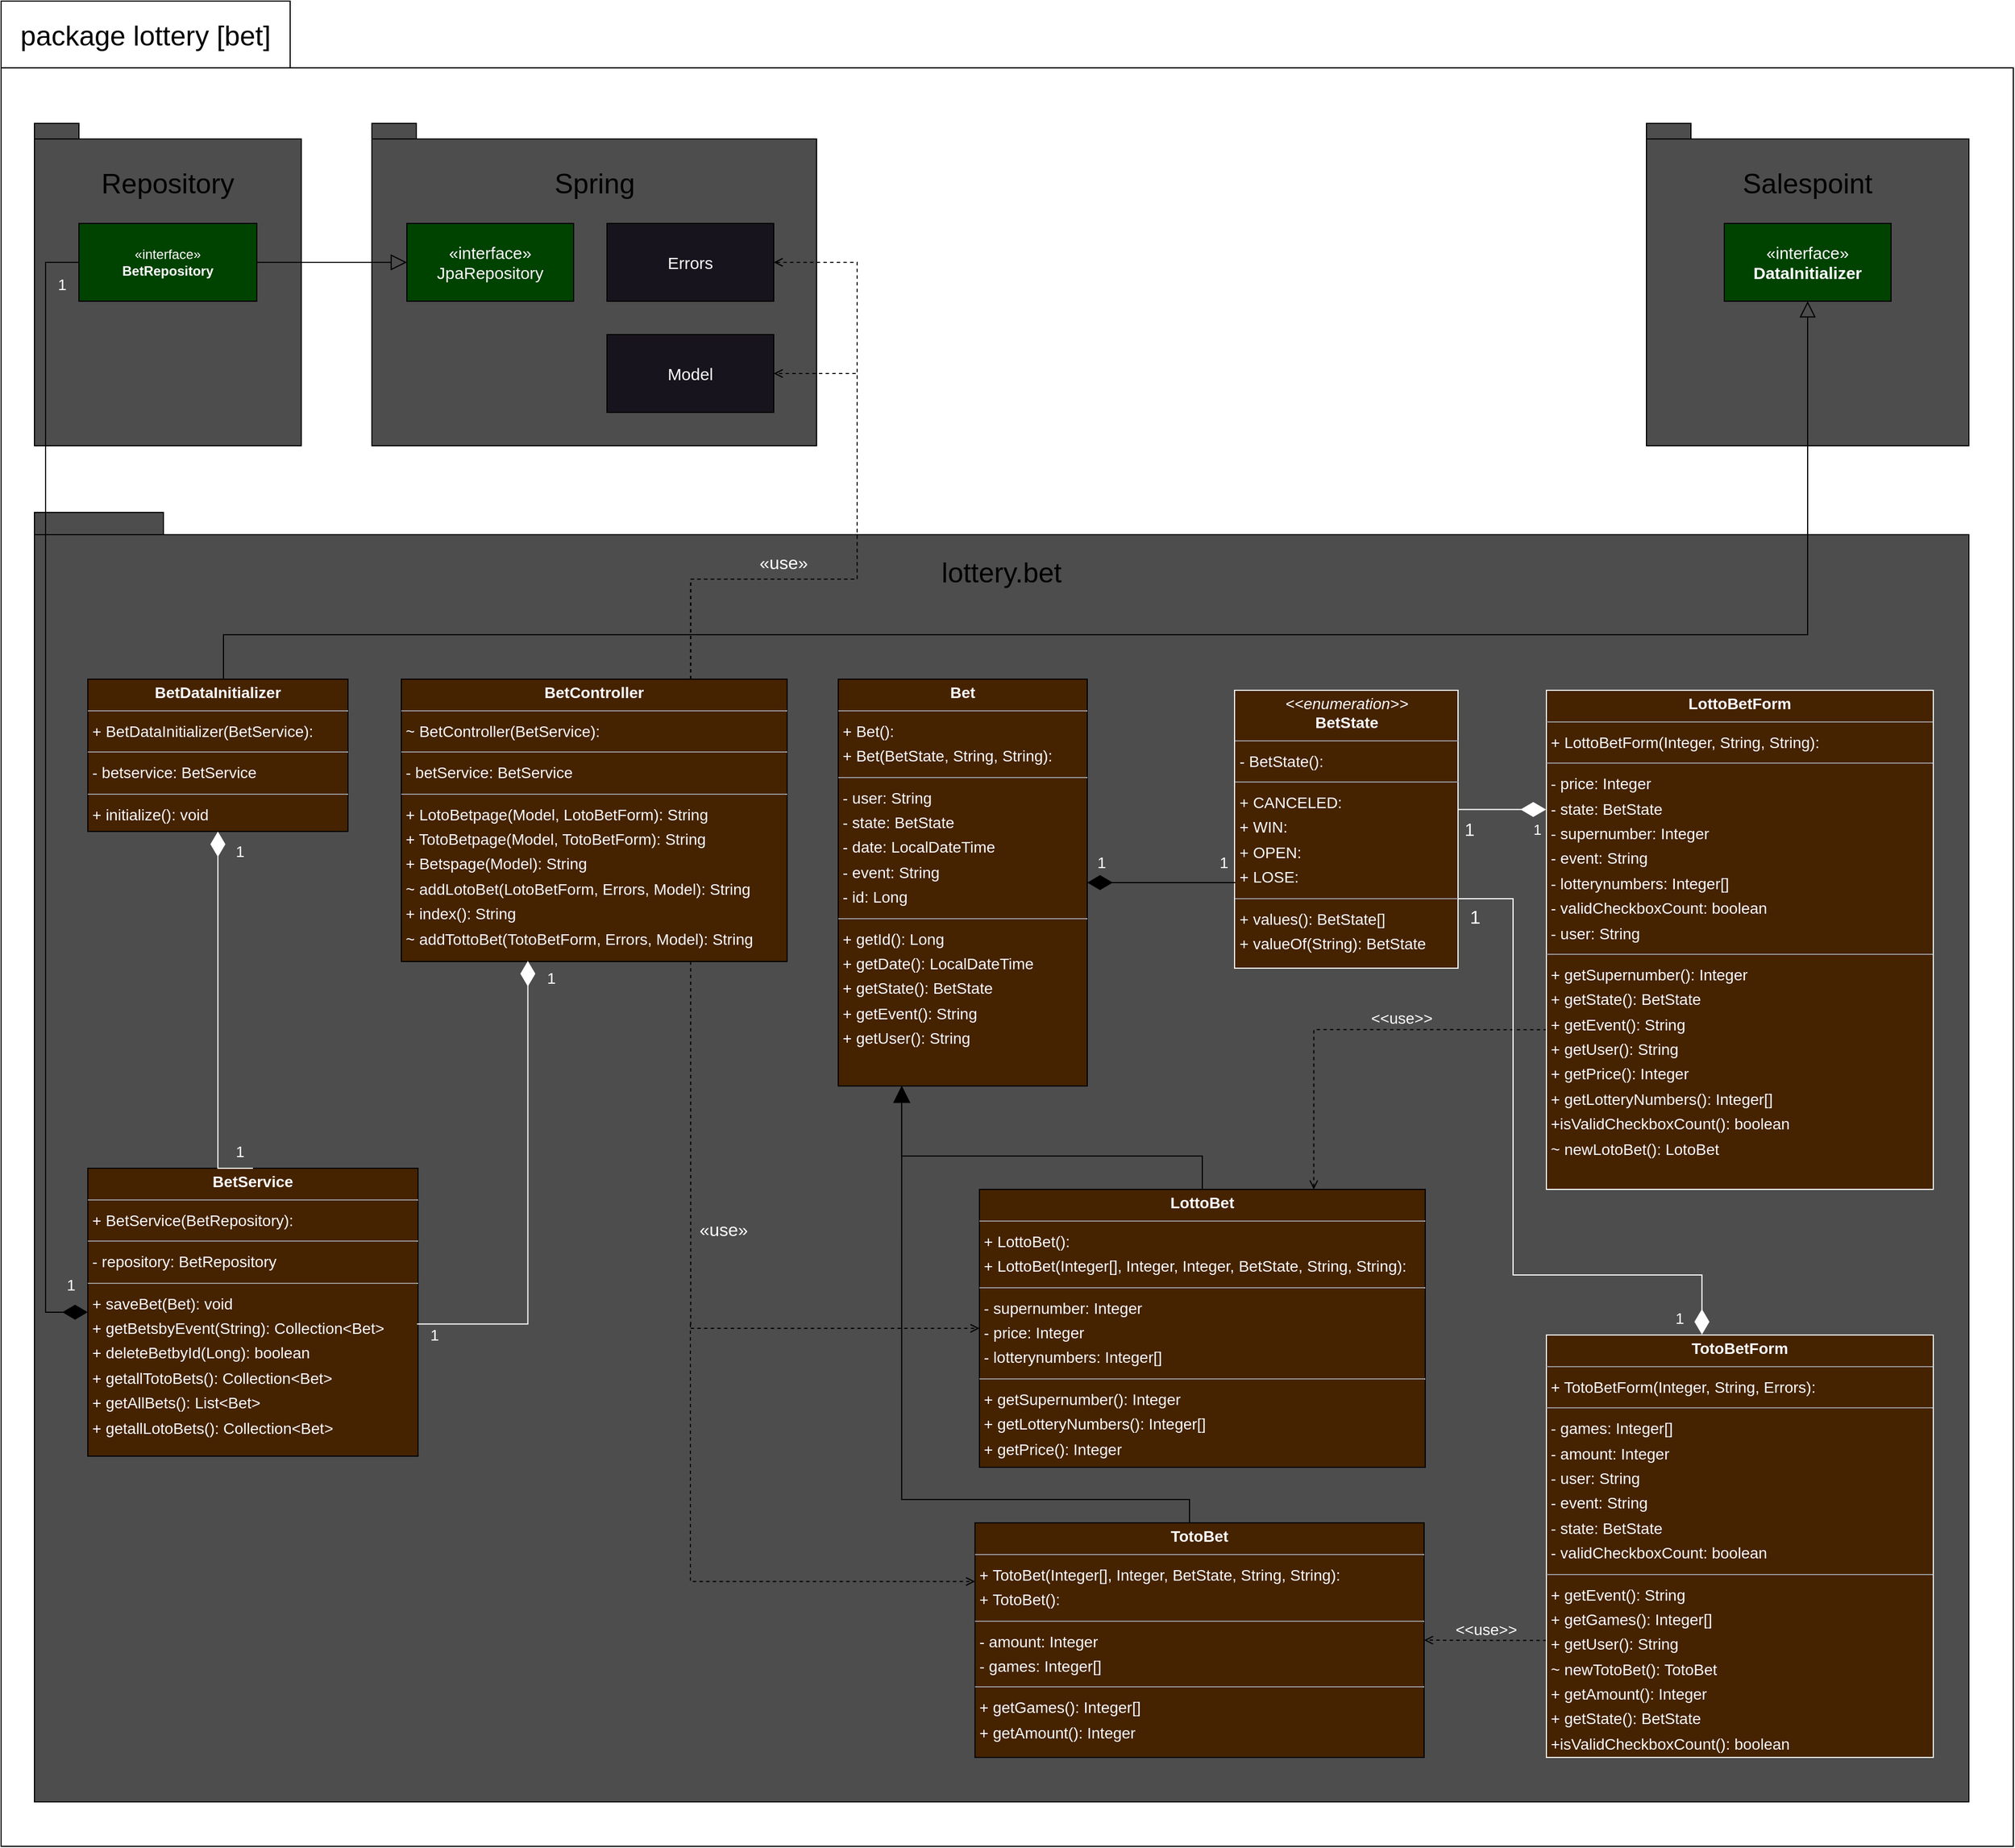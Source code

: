 <mxfile version="22.0.3" type="device">
  <diagram id="7uhFhMjuV893UeqdCqpt" name="Page-1">
    <mxGraphModel dx="4065" dy="3168" grid="1" gridSize="10" guides="1" tooltips="1" connect="1" arrows="1" fold="1" page="0" pageScale="1" pageWidth="850" pageHeight="1100" background="none" math="0" shadow="0">
      <root>
        <mxCell id="0" />
        <mxCell id="1" parent="0" />
        <mxCell id="yCZVJx-GwOmuGpBYkxcf-18" value="" style="shape=folder;fontStyle=1;spacingTop=10;tabWidth=260;tabHeight=60;tabPosition=left;html=1;whiteSpace=wrap;verticalAlign=top;labelBackgroundColor=none;" vertex="1" parent="1">
          <mxGeometry x="-420" y="-690" width="1810" height="1660" as="geometry" />
        </mxCell>
        <mxCell id="yCZVJx-GwOmuGpBYkxcf-17" value="&lt;p style=&quot;line-height: 100%;&quot;&gt;lottery.bet&lt;/p&gt;" style="shape=folder;fontStyle=0;spacingTop=10;tabWidth=30;tabHeight=20;tabPosition=left;html=1;whiteSpace=wrap;fillColor=#4d4d4d;verticalAlign=top;fontSize=25;" vertex="1" parent="1">
          <mxGeometry x="-390" y="-230" width="1740" height="1160" as="geometry" />
        </mxCell>
        <mxCell id="yCZVJx-GwOmuGpBYkxcf-3" value="&lt;p style=&quot;line-height: 100%;&quot;&gt;Salespoint&lt;/p&gt;" style="shape=folder;fontStyle=0;spacingTop=10;tabWidth=40;tabHeight=14;tabPosition=left;html=1;whiteSpace=wrap;fillColor=#4D4D4D;verticalAlign=top;fontSize=25;" vertex="1" parent="1">
          <mxGeometry x="1060" y="-580" width="290" height="290" as="geometry" />
        </mxCell>
        <mxCell id="node8" value="&lt;p style=&quot;margin:0px;margin-top:4px;text-align:center;&quot;&gt;&lt;b&gt;Bet&lt;/b&gt;&lt;/p&gt;&lt;hr size=&quot;1&quot;&gt;&lt;p style=&quot;margin:0 0 0 4px;line-height:1.6;&quot;&gt;+ Bet(): &lt;br&gt;+ Bet(BetState, String, String): &lt;/p&gt;&lt;hr size=&quot;1&quot;&gt;&lt;p style=&quot;margin:0 0 0 4px;line-height:1.6;&quot;&gt;- user: String&lt;br&gt;- state: BetState&lt;br&gt;- date: LocalDateTime&lt;br&gt;- event: String&lt;br&gt;- id: Long&lt;/p&gt;&lt;hr size=&quot;1&quot;&gt;&lt;p style=&quot;margin:0 0 0 4px;line-height:1.6;&quot;&gt;+ getId(): Long&lt;br&gt;+ getDate(): LocalDateTime&lt;br&gt;+ getState(): BetState&lt;br&gt;+ getEvent(): String&lt;br&gt;+ getUser(): String&lt;/p&gt;" style="verticalAlign=top;align=left;overflow=fill;fontSize=14;fontFamily=Helvetica;html=1;rounded=0;shadow=0;comic=0;labelBackgroundColor=none;strokeWidth=1;fillColor=#452200;fontColor=#FCFCFC;gradientColor=none;" parent="1" vertex="1">
          <mxGeometry x="333" y="-80" width="224" height="366" as="geometry" />
        </mxCell>
        <mxCell id="yCZVJx-GwOmuGpBYkxcf-4" style="edgeStyle=orthogonalEdgeStyle;rounded=0;orthogonalLoop=1;jettySize=auto;html=1;exitX=0.5;exitY=0;exitDx=0;exitDy=0;entryX=0.5;entryY=1;entryDx=0;entryDy=0;endArrow=block;endFill=0;endSize=12;" edge="1" parent="1" source="node5" target="02I5TRMZHiZql3I_0nmF-83">
          <mxGeometry relative="1" as="geometry">
            <Array as="points">
              <mxPoint x="-220" y="-80" />
              <mxPoint x="-220" y="-120" />
              <mxPoint x="1205" y="-120" />
            </Array>
          </mxGeometry>
        </mxCell>
        <mxCell id="node5" value="&lt;p style=&quot;margin:0px;margin-top:4px;text-align:center;&quot;&gt;&lt;b&gt;BetDataInitializer&lt;/b&gt;&lt;/p&gt;&lt;hr size=&quot;1&quot;&gt;&lt;p style=&quot;margin:0 0 0 4px;line-height:1.6;&quot;&gt;+ BetDataInitializer(BetService): &lt;/p&gt;&lt;hr size=&quot;1&quot;&gt;&lt;p style=&quot;margin:0 0 0 4px;line-height:1.6;&quot;&gt;- betservice: BetService&lt;/p&gt;&lt;hr size=&quot;1&quot;&gt;&lt;p style=&quot;margin:0 0 0 4px;line-height:1.6;&quot;&gt;+ initialize(): void&lt;/p&gt;" style="verticalAlign=top;align=left;overflow=fill;fontSize=14;fontFamily=Helvetica;html=1;rounded=0;shadow=0;comic=0;labelBackgroundColor=none;strokeWidth=1;fillColor=#452200;fontColor=#FCFCFC;gradientColor=none;" parent="1" vertex="1">
          <mxGeometry x="-342" y="-80" width="234" height="137" as="geometry" />
        </mxCell>
        <mxCell id="node9" value="&lt;p style=&quot;margin:0px;margin-top:4px;text-align:center;&quot;&gt;&lt;b&gt;BetService&lt;/b&gt;&lt;/p&gt;&lt;hr size=&quot;1&quot;&gt;&lt;p style=&quot;margin:0 0 0 4px;line-height:1.6;&quot;&gt;+ BetService(BetRepository): &lt;/p&gt;&lt;hr size=&quot;1&quot;&gt;&lt;p style=&quot;margin:0 0 0 4px;line-height:1.6;&quot;&gt;- repository: BetRepository&lt;/p&gt;&lt;hr size=&quot;1&quot;&gt;&lt;p style=&quot;margin:0 0 0 4px;line-height:1.6;&quot;&gt;+ saveBet(Bet): void&lt;br&gt;+ getBetsbyEvent(String): Collection&amp;lt;Bet&amp;gt;&lt;br&gt;+ deleteBetbyId(Long): boolean&lt;br&gt;+ getallTotoBets(): Collection&amp;lt;Bet&amp;gt;&lt;br&gt;+ getAllBets(): List&amp;lt;Bet&amp;gt;&lt;br&gt;+ getallLotoBets(): Collection&amp;lt;Bet&amp;gt;&lt;/p&gt;" style="verticalAlign=top;align=left;overflow=fill;fontSize=14;fontFamily=Helvetica;html=1;rounded=0;shadow=0;comic=0;labelBackgroundColor=none;strokeWidth=1;fillColor=#452200;fontColor=#FCFCFC;gradientColor=none;" parent="1" vertex="1">
          <mxGeometry x="-342" y="360" width="297" height="259" as="geometry" />
        </mxCell>
        <mxCell id="node2" value="&lt;p style=&quot;margin:0px;margin-top:4px;text-align:center;&quot;&gt;&lt;i&gt;&amp;lt;&amp;lt;enumeration&amp;gt;&amp;gt;&lt;/i&gt;&lt;br&gt;&lt;b&gt;BetState&lt;/b&gt;&lt;/p&gt;&lt;hr size=&quot;1&quot;&gt;&lt;p style=&quot;margin:0 0 0 4px;line-height:1.6;&quot;&gt;- BetState(): &lt;/p&gt;&lt;hr size=&quot;1&quot;&gt;&lt;p style=&quot;margin:0 0 0 4px;line-height:1.6;&quot;&gt;+ CANCELED: &lt;br&gt;+ WIN: &lt;br&gt;+ OPEN: &lt;br&gt;+ LOSE: &lt;/p&gt;&lt;hr size=&quot;1&quot;&gt;&lt;p style=&quot;margin:0 0 0 4px;line-height:1.6;&quot;&gt;+ values(): BetState[]&lt;br&gt;+ valueOf(String): BetState&lt;/p&gt;" style="verticalAlign=top;align=left;overflow=fill;fontSize=14;fontFamily=Helvetica;html=1;rounded=0;shadow=0;comic=0;labelBackgroundColor=none;strokeWidth=1;fillColor=#452200;strokeColor=#ffffff;fontColor=#FCFCFC;gradientColor=none;" parent="1" vertex="1">
          <mxGeometry x="689.5" y="-70" width="201" height="250" as="geometry" />
        </mxCell>
        <mxCell id="yCZVJx-GwOmuGpBYkxcf-30" style="edgeStyle=orthogonalEdgeStyle;rounded=0;orthogonalLoop=1;jettySize=auto;html=1;exitX=0.5;exitY=0;exitDx=0;exitDy=0;endArrow=none;endFill=0;endSize=13;" edge="1" parent="1">
          <mxGeometry relative="1" as="geometry">
            <mxPoint x="660.5" y="390" as="sourcePoint" />
            <mxPoint x="390" y="300" as="targetPoint" />
            <Array as="points">
              <mxPoint x="661" y="349" />
              <mxPoint x="390" y="349" />
              <mxPoint x="390" y="286" />
            </Array>
          </mxGeometry>
        </mxCell>
        <mxCell id="node10" value="&lt;p style=&quot;margin:0px;margin-top:4px;text-align:center;&quot;&gt;&lt;b&gt;LottoBet&lt;/b&gt;&lt;/p&gt;&lt;hr size=&quot;1&quot;&gt;&lt;p style=&quot;margin:0 0 0 4px;line-height:1.6;&quot;&gt;+ LottoBet(): &lt;br&gt;+ LottoBet(Integer[], Integer, Integer, BetState, String, String): &lt;/p&gt;&lt;hr size=&quot;1&quot;&gt;&lt;p style=&quot;margin:0 0 0 4px;line-height:1.6;&quot;&gt;- supernumber: Integer&lt;br&gt;- price: Integer&lt;br&gt;- lotterynumbers: Integer[]&lt;/p&gt;&lt;hr size=&quot;1&quot;&gt;&lt;p style=&quot;margin:0 0 0 4px;line-height:1.6;&quot;&gt;+ getSupernumber(): Integer&lt;br&gt;+ getLotteryNumbers(): Integer[]&lt;br&gt;+ getPrice(): Integer&lt;/p&gt;" style="verticalAlign=top;align=left;overflow=fill;fontSize=14;fontFamily=Helvetica;html=1;rounded=0;shadow=0;comic=0;labelBackgroundColor=none;strokeWidth=1;fillColor=#452200;fontColor=#FCFCFC;gradientColor=none;" parent="1" vertex="1">
          <mxGeometry x="460" y="379" width="401" height="250" as="geometry" />
        </mxCell>
        <mxCell id="yCZVJx-GwOmuGpBYkxcf-32" value="" style="edgeStyle=orthogonalEdgeStyle;rounded=0;orthogonalLoop=1;jettySize=auto;html=1;entryX=0.75;entryY=0;entryDx=0;entryDy=0;endArrow=open;endFill=0;dashed=1;exitX=0.001;exitY=0.68;exitDx=0;exitDy=0;exitPerimeter=0;" edge="1" parent="1" source="node3" target="node10">
          <mxGeometry relative="1" as="geometry">
            <Array as="points">
              <mxPoint x="761" y="235" />
            </Array>
          </mxGeometry>
        </mxCell>
        <mxCell id="node3" value="&lt;p style=&quot;margin:0px;margin-top:4px;text-align:center;&quot;&gt;&lt;b&gt;LottoBetForm&lt;/b&gt;&lt;/p&gt;&lt;hr size=&quot;1&quot;&gt;&lt;p style=&quot;margin:0 0 0 4px;line-height:1.6;&quot;&gt;+ LottoBetForm(Integer, String, String): &lt;/p&gt;&lt;hr size=&quot;1&quot;&gt;&lt;p style=&quot;margin:0 0 0 4px;line-height:1.6;&quot;&gt;- price: Integer&lt;br&gt;- state: BetState&lt;br&gt;- supernumber: Integer&lt;br&gt;- event: String&lt;br&gt;- lotterynumbers: Integer[]&lt;br&gt;- validCheckboxCount: boolean&lt;br&gt;- user: String&lt;/p&gt;&lt;hr size=&quot;1&quot;&gt;&lt;p style=&quot;margin:0 0 0 4px;line-height:1.6;&quot;&gt;+ getSupernumber(): Integer&lt;br&gt;+ getState(): BetState&lt;br&gt;+ getEvent(): String&lt;br&gt;+ getUser(): String&lt;br&gt;+ getPrice(): Integer&lt;br&gt;+ getLotteryNumbers(): Integer[]&lt;/p&gt;&lt;p style=&quot;margin:0 0 0 4px;line-height:1.6;&quot;&gt;+isValidCheckboxCount(): boolean&lt;br&gt;~ newLotoBet(): LotoBet&lt;/p&gt;" style="verticalAlign=top;align=left;overflow=fill;fontSize=14;fontFamily=Helvetica;html=1;rounded=0;shadow=0;comic=0;labelBackgroundColor=none;strokeWidth=1;fillColor=#452200;strokeColor=#FFFFFF;fontColor=#FCFCFC;gradientColor=none;" parent="1" vertex="1">
          <mxGeometry x="970" y="-70" width="348" height="449" as="geometry" />
        </mxCell>
        <mxCell id="yCZVJx-GwOmuGpBYkxcf-31" style="edgeStyle=orthogonalEdgeStyle;rounded=0;orthogonalLoop=1;jettySize=auto;html=1;exitX=0.5;exitY=0;exitDx=0;exitDy=0;entryX=0.255;entryY=0.999;entryDx=0;entryDy=0;endArrow=block;endFill=1;endSize=13;entryPerimeter=0;" edge="1" parent="1" target="node8">
          <mxGeometry relative="1" as="geometry">
            <mxPoint x="649" y="687" as="sourcePoint" />
            <mxPoint x="380" y="294" as="targetPoint" />
            <Array as="points">
              <mxPoint x="649" y="658" />
              <mxPoint x="390" y="658" />
            </Array>
          </mxGeometry>
        </mxCell>
        <mxCell id="node6" value="&lt;p style=&quot;margin:0px;margin-top:4px;text-align:center;&quot;&gt;&lt;b&gt;TotoBet&lt;/b&gt;&lt;/p&gt;&lt;hr size=&quot;1&quot;&gt;&lt;p style=&quot;margin:0 0 0 4px;line-height:1.6;&quot;&gt;+ TotoBet(Integer[], Integer, BetState, String, String): &lt;br&gt;+ TotoBet(): &lt;/p&gt;&lt;hr size=&quot;1&quot;&gt;&lt;p style=&quot;margin:0 0 0 4px;line-height:1.6;&quot;&gt;- amount: Integer&lt;br&gt;- games: Integer[]&lt;/p&gt;&lt;hr size=&quot;1&quot;&gt;&lt;p style=&quot;margin:0 0 0 4px;line-height:1.6;&quot;&gt;+ getGames(): Integer[]&lt;br&gt;+ getAmount(): Integer&lt;/p&gt;" style="verticalAlign=top;align=left;overflow=fill;fontSize=14;fontFamily=Helvetica;html=1;rounded=0;shadow=0;comic=0;labelBackgroundColor=none;strokeWidth=1;fillColor=#452200;fontColor=#FCFCFC;gradientColor=none;" parent="1" vertex="1">
          <mxGeometry x="456" y="679" width="404" height="211" as="geometry" />
        </mxCell>
        <mxCell id="yCZVJx-GwOmuGpBYkxcf-21" style="edgeStyle=orthogonalEdgeStyle;rounded=0;orthogonalLoop=1;jettySize=auto;html=1;exitX=0;exitY=0.723;exitDx=0;exitDy=0;entryX=1;entryY=0.5;entryDx=0;entryDy=0;dashed=1;exitPerimeter=0;endArrow=open;endFill=0;" edge="1" parent="1" source="node7" target="node6">
          <mxGeometry relative="1" as="geometry">
            <Array as="points" />
          </mxGeometry>
        </mxCell>
        <mxCell id="node7" value="&lt;p style=&quot;margin:0px;margin-top:4px;text-align:center;&quot;&gt;&lt;b&gt;TotoBetForm&lt;/b&gt;&lt;/p&gt;&lt;hr size=&quot;1&quot;&gt;&lt;p style=&quot;margin:0 0 0 4px;line-height:1.6;&quot;&gt;+ TotoBetForm(Integer, String, Errors): &lt;/p&gt;&lt;hr size=&quot;1&quot;&gt;&lt;p style=&quot;margin:0 0 0 4px;line-height:1.6;&quot;&gt;- games: Integer[]&lt;br&gt;- amount: Integer&lt;br&gt;- user: String&lt;br&gt;- event: String&lt;br&gt;- state: BetState&lt;br&gt;- validCheckboxCount: boolean&lt;/p&gt;&lt;hr size=&quot;1&quot;&gt;&lt;p style=&quot;margin:0 0 0 4px;line-height:1.6;&quot;&gt;+ getEvent(): String&lt;br&gt;+ getGames(): Integer[]&lt;br&gt;+ getUser(): String&lt;br&gt;~ newTotoBet(): TotoBet&lt;br&gt;+ getAmount(): Integer&lt;br&gt;+ getState(): BetState&lt;/p&gt;&lt;p style=&quot;margin:0 0 0 4px;line-height:1.6;&quot;&gt;+isValidCheckboxCount(): boolean&lt;/p&gt;" style="verticalAlign=top;align=left;overflow=fill;fontSize=14;fontFamily=Helvetica;html=1;rounded=0;shadow=0;comic=0;labelBackgroundColor=none;strokeWidth=1;fontColor=#FCFCFC;strokeColor=#FFFFFF;fillColor=#452200;gradientColor=none;" parent="1" vertex="1">
          <mxGeometry x="970" y="510" width="348" height="380" as="geometry" />
        </mxCell>
        <mxCell id="node4" value="&lt;p style=&quot;margin:0px;margin-top:4px;text-align:center;&quot;&gt;&lt;b&gt;BetController&lt;/b&gt;&lt;/p&gt;&lt;hr size=&quot;1&quot;&gt;&lt;p style=&quot;margin:0 0 0 4px;line-height:1.6;&quot;&gt;~ BetController(BetService): &lt;/p&gt;&lt;hr size=&quot;1&quot;&gt;&lt;p style=&quot;margin:0 0 0 4px;line-height:1.6;&quot;&gt;- betService: BetService&lt;/p&gt;&lt;hr size=&quot;1&quot;&gt;&lt;p style=&quot;margin:0 0 0 4px;line-height:1.6;&quot;&gt;+ LotoBetpage(Model, LotoBetForm): String&lt;br&gt;+ TotoBetpage(Model, TotoBetForm): String&lt;br&gt;+ Betspage(Model): String&lt;br&gt;~ addLotoBet(LotoBetForm, Errors, Model): String&lt;br&gt;+ index(): String&lt;br&gt;~ addTottoBet(TotoBetForm, Errors, Model): String&lt;/p&gt;" style="verticalAlign=top;align=left;overflow=fill;fontSize=14;fontFamily=Helvetica;html=1;rounded=0;shadow=0;comic=0;labelBackgroundColor=none;strokeWidth=1;fillColor=#452200;fontColor=#FCFCFC;gradientColor=none;" parent="1" vertex="1">
          <mxGeometry x="-60" y="-80" width="347" height="254" as="geometry" />
        </mxCell>
        <mxCell id="edge6" value="" style="html=1;rounded=0;edgeStyle=orthogonalEdgeStyle;dashed=0;startArrow=diamondThin;endArrow=none;endSize=12;strokeColor=#FFFFFF;entryX=0.5;entryY=0;entryDx=0;entryDy=0;fontColor=#FCFCFC;endFill=0;exitX=0.5;exitY=1;exitDx=0;exitDy=0;startFill=1;startSize=20;" parent="1" source="node5" target="node9" edge="1">
          <mxGeometry width="50" height="50" relative="1" as="geometry">
            <Array as="points">
              <mxPoint x="-225" y="360" />
            </Array>
            <mxPoint x="-230" y="57" as="sourcePoint" />
          </mxGeometry>
        </mxCell>
        <mxCell id="edge7" value="" style="html=1;rounded=1;edgeStyle=orthogonalEdgeStyle;dashed=0;startArrow=diamondThin;endArrow=none;endSize=12;strokeColor=#FFFFFF;exitX=-0.001;exitY=0.239;exitDx=0;exitDy=0;entryX=1.002;entryY=0.429;entryDx=0;entryDy=0;fontColor=#FCFCFC;entryPerimeter=0;exitPerimeter=0;startFill=1;startSize=20;endFill=0;" parent="1" source="node3" target="node2" edge="1">
          <mxGeometry width="50" height="50" relative="1" as="geometry">
            <Array as="points" />
            <mxPoint x="954" y="37.75" as="sourcePoint" />
            <mxPoint x="1020.0" y="75" as="targetPoint" />
          </mxGeometry>
        </mxCell>
        <mxCell id="edge8" value="" style="html=1;rounded=0;edgeStyle=orthogonalEdgeStyle;dashed=0;startArrow=diamondThin;endArrow=none;endSize=12;strokeColor=#FFFFFF;entryX=1;entryY=0.75;entryDx=0;entryDy=0;exitX=0.402;exitY=-0.001;exitDx=0;exitDy=0;fontColor=#FCFCFC;startFill=1;startSize=20;endFill=0;exitPerimeter=0;" parent="1" source="node7" target="node2" edge="1">
          <mxGeometry width="50" height="50" relative="1" as="geometry">
            <Array as="points">
              <mxPoint x="1110" y="456" />
              <mxPoint x="940" y="456" />
              <mxPoint x="940" y="118" />
            </Array>
            <mxPoint x="976" y="495" as="sourcePoint" />
            <mxPoint x="910.5" y="117.5" as="targetPoint" />
          </mxGeometry>
        </mxCell>
        <mxCell id="edge5" value="" style="html=1;rounded=0;edgeStyle=orthogonalEdgeStyle;dashed=0;startArrow=diamondThin;endArrow=none;endSize=12;strokeColor=#FFFFFF;entryX=0.997;entryY=0.541;entryDx=0;entryDy=0;entryPerimeter=0;exitX=0.328;exitY=0.998;exitDx=0;exitDy=0;fontColor=#FCFCFC;exitPerimeter=0;endFill=0;startFill=1;startSize=20;" parent="1" source="node4" target="node9" edge="1">
          <mxGeometry width="50" height="50" relative="1" as="geometry">
            <Array as="points">
              <mxPoint x="54" y="500" />
            </Array>
            <mxPoint x="43.333" y="178.333" as="sourcePoint" />
            <mxPoint x="-130.5" y="479.5" as="targetPoint" />
          </mxGeometry>
        </mxCell>
        <mxCell id="02I5TRMZHiZql3I_0nmF-28" value="1" style="text;html=1;strokeColor=none;fillColor=none;align=center;verticalAlign=middle;whiteSpace=wrap;rounded=0;fontSize=13;fontColor=#FCFCFC;" parent="1" vertex="1">
          <mxGeometry x="954" y="40" width="16" height="30" as="geometry" />
        </mxCell>
        <mxCell id="02I5TRMZHiZql3I_0nmF-30" value="1" style="text;html=1;strokeColor=none;fillColor=none;align=center;verticalAlign=middle;whiteSpace=wrap;rounded=0;fontSize=16;fontColor=#FCFCFC;" parent="1" vertex="1">
          <mxGeometry x="890.5" y="40" width="20" height="30" as="geometry" />
        </mxCell>
        <mxCell id="02I5TRMZHiZql3I_0nmF-39" value="1" style="text;html=1;strokeColor=none;fillColor=none;align=center;verticalAlign=middle;whiteSpace=wrap;rounded=0;fontSize=14;fontColor=#FCFCFC;" parent="1" vertex="1">
          <mxGeometry x="660" y="70" width="40" height="30" as="geometry" />
        </mxCell>
        <mxCell id="02I5TRMZHiZql3I_0nmF-40" value="1" style="text;html=1;strokeColor=none;fillColor=none;align=center;verticalAlign=middle;whiteSpace=wrap;rounded=0;fontSize=17;fontColor=#FCFCFC;" parent="1" vertex="1">
          <mxGeometry x="890.5" y="120" width="30" height="30" as="geometry" />
        </mxCell>
        <mxCell id="02I5TRMZHiZql3I_0nmF-41" value="1" style="text;html=1;strokeColor=none;fillColor=none;align=center;verticalAlign=middle;whiteSpace=wrap;rounded=0;fontSize=14;fontColor=#FCFCFC;" parent="1" vertex="1">
          <mxGeometry x="540" y="70" width="60" height="30" as="geometry" />
        </mxCell>
        <mxCell id="02I5TRMZHiZql3I_0nmF-42" value="1" style="text;html=1;strokeColor=none;fillColor=none;align=center;verticalAlign=middle;whiteSpace=wrap;rounded=0;fontSize=14;fontColor=#FCFCFC;" parent="1" vertex="1">
          <mxGeometry x="1060" y="480" width="60" height="30" as="geometry" />
        </mxCell>
        <mxCell id="02I5TRMZHiZql3I_0nmF-45" value="1" style="text;html=1;strokeColor=none;fillColor=none;align=center;verticalAlign=middle;whiteSpace=wrap;rounded=0;fontSize=14;fontColor=#FCFCFC;" parent="1" vertex="1">
          <mxGeometry x="-45" y="495" width="30" height="30" as="geometry" />
        </mxCell>
        <mxCell id="02I5TRMZHiZql3I_0nmF-46" value="1" style="text;html=1;strokeColor=none;fillColor=none;align=center;verticalAlign=middle;whiteSpace=wrap;rounded=0;fontSize=14;fontColor=#FCFCFC;" parent="1" vertex="1">
          <mxGeometry x="-220" y="330" width="30" height="30" as="geometry" />
        </mxCell>
        <mxCell id="yCZVJx-GwOmuGpBYkxcf-5" value="&lt;p style=&quot;line-height: 100%;&quot;&gt;Spring&lt;/p&gt;" style="shape=folder;fontStyle=0;spacingTop=10;tabWidth=40;tabHeight=14;tabPosition=left;html=1;whiteSpace=wrap;fillColor=#4D4D4D;fontSize=25;verticalAlign=top;" vertex="1" parent="1">
          <mxGeometry x="-86.5" y="-580" width="400" height="290" as="geometry" />
        </mxCell>
        <mxCell id="02I5TRMZHiZql3I_0nmF-63" value="«interface»&lt;br style=&quot;color: rgb(255, 255, 255); font-size: 12px;&quot;&gt;JpaRepository" style="rounded=0;whiteSpace=wrap;html=1;fillColor=#004200;fontColor=#FCFCFC;fontSize=15;" parent="1" vertex="1">
          <mxGeometry x="-55" y="-490" width="150" height="70" as="geometry" />
        </mxCell>
        <mxCell id="02I5TRMZHiZql3I_0nmF-71" value="Model" style="rounded=0;whiteSpace=wrap;html=1;fillColor=#18141D;fontColor=#FCFCFC;fontSize=15;" parent="1" vertex="1">
          <mxGeometry x="125" y="-390" width="150" height="70" as="geometry" />
        </mxCell>
        <mxCell id="02I5TRMZHiZql3I_0nmF-72" value="Errors" style="rounded=0;whiteSpace=wrap;html=1;fillColor=#18141D;fontColor=#FCFCFC;fontSize=15;" parent="1" vertex="1">
          <mxGeometry x="125" y="-490" width="150" height="70" as="geometry" />
        </mxCell>
        <mxCell id="02I5TRMZHiZql3I_0nmF-83" value="«interface»&lt;br style=&quot;color: rgb(255, 255, 255); font-size: 12px;&quot;&gt;&lt;b&gt;DataInitializer&lt;/b&gt;" style="rounded=0;whiteSpace=wrap;html=1;fillColor=#004200;fontColor=#FCFCFC;fontSize=15;" parent="1" vertex="1">
          <mxGeometry x="1130" y="-490" width="150" height="70" as="geometry" />
        </mxCell>
        <mxCell id="yCZVJx-GwOmuGpBYkxcf-8" style="edgeStyle=orthogonalEdgeStyle;rounded=0;orthogonalLoop=1;jettySize=auto;html=1;exitX=0.75;exitY=0;exitDx=0;exitDy=0;entryX=1;entryY=0.5;entryDx=0;entryDy=0;dashed=1;endArrow=open;endFill=0;" edge="1" parent="1" source="node4" target="02I5TRMZHiZql3I_0nmF-72">
          <mxGeometry relative="1" as="geometry">
            <Array as="points">
              <mxPoint x="200" y="-170" />
              <mxPoint x="350" y="-170" />
              <mxPoint x="350" y="-455" />
            </Array>
          </mxGeometry>
        </mxCell>
        <mxCell id="yCZVJx-GwOmuGpBYkxcf-9" style="edgeStyle=orthogonalEdgeStyle;rounded=0;orthogonalLoop=1;jettySize=auto;html=1;exitX=0.75;exitY=0;exitDx=0;exitDy=0;entryX=1;entryY=0.5;entryDx=0;entryDy=0;dashed=1;endArrow=open;endFill=0;" edge="1" parent="1" source="node4" target="02I5TRMZHiZql3I_0nmF-71">
          <mxGeometry relative="1" as="geometry">
            <Array as="points">
              <mxPoint x="200" y="-170" />
              <mxPoint x="350" y="-170" />
              <mxPoint x="350" y="-355" />
            </Array>
          </mxGeometry>
        </mxCell>
        <mxCell id="yCZVJx-GwOmuGpBYkxcf-11" value="&lt;p style=&quot;line-height: 100%;&quot;&gt;Repository&lt;/p&gt;" style="shape=folder;fontStyle=0;spacingTop=10;tabWidth=40;tabHeight=14;tabPosition=left;html=1;whiteSpace=wrap;fontSize=25;fillColor=#4d4d4d;verticalAlign=top;" vertex="1" parent="1">
          <mxGeometry x="-390" y="-580" width="240" height="290" as="geometry" />
        </mxCell>
        <mxCell id="yCZVJx-GwOmuGpBYkxcf-7" style="edgeStyle=orthogonalEdgeStyle;rounded=0;orthogonalLoop=1;jettySize=auto;html=1;exitX=0;exitY=0.5;exitDx=0;exitDy=0;entryX=0;entryY=0.5;entryDx=0;entryDy=0;startArrow=diamondThin;startFill=1;endArrow=none;endFill=0;startSize=20;" edge="1" parent="1" source="node9" target="yCZVJx-GwOmuGpBYkxcf-13">
          <mxGeometry relative="1" as="geometry">
            <mxPoint x="-559.5" y="-452.5" as="targetPoint" />
            <Array as="points">
              <mxPoint x="-380" y="490" />
              <mxPoint x="-380" y="-455" />
            </Array>
          </mxGeometry>
        </mxCell>
        <mxCell id="yCZVJx-GwOmuGpBYkxcf-6" style="edgeStyle=orthogonalEdgeStyle;rounded=0;orthogonalLoop=1;jettySize=auto;html=1;exitX=1;exitY=0.5;exitDx=0;exitDy=0;entryX=0;entryY=0.5;entryDx=0;entryDy=0;endArrow=block;endFill=0;endSize=12;" edge="1" parent="1" source="yCZVJx-GwOmuGpBYkxcf-13" target="02I5TRMZHiZql3I_0nmF-63">
          <mxGeometry relative="1" as="geometry">
            <mxPoint x="-400.5" y="-452.5" as="sourcePoint" />
            <Array as="points">
              <mxPoint x="-120" y="-455" />
              <mxPoint x="-120" y="-455" />
            </Array>
          </mxGeometry>
        </mxCell>
        <mxCell id="yCZVJx-GwOmuGpBYkxcf-13" value="«interface»&lt;br&gt;&lt;b&gt;BetRepository&lt;/b&gt;" style="html=1;whiteSpace=wrap;fillColor=#004200;fontColor=#ffffff;" vertex="1" parent="1">
          <mxGeometry x="-350" y="-490" width="160" height="70" as="geometry" />
        </mxCell>
        <mxCell id="yCZVJx-GwOmuGpBYkxcf-15" value="" style="edgeStyle=orthogonalEdgeStyle;rounded=0;orthogonalLoop=1;jettySize=auto;html=1;exitX=0.75;exitY=1;exitDx=0;exitDy=0;entryX=0;entryY=0.5;entryDx=0;entryDy=0;dashed=1;endArrow=open;endFill=0;" edge="1" parent="1" source="node4" target="node10">
          <mxGeometry relative="1" as="geometry">
            <mxPoint x="11" y="264" as="sourcePoint" />
            <mxPoint x="200" y="390" as="targetPoint" />
            <Array as="points">
              <mxPoint x="200" y="504" />
            </Array>
          </mxGeometry>
        </mxCell>
        <mxCell id="yCZVJx-GwOmuGpBYkxcf-29" style="edgeStyle=orthogonalEdgeStyle;rounded=0;orthogonalLoop=1;jettySize=auto;html=1;entryX=0;entryY=0.25;entryDx=0;entryDy=0;dashed=1;endArrow=open;endFill=0;" edge="1" parent="1" target="node6">
          <mxGeometry relative="1" as="geometry">
            <mxPoint x="200" y="500" as="sourcePoint" />
            <Array as="points">
              <mxPoint x="200" y="732" />
            </Array>
          </mxGeometry>
        </mxCell>
        <mxCell id="yCZVJx-GwOmuGpBYkxcf-20" value="package lottery [bet]" style="text;html=1;strokeColor=none;fillColor=none;align=center;verticalAlign=middle;whiteSpace=wrap;rounded=0;fontSize=25;" vertex="1" parent="1">
          <mxGeometry x="-410" y="-680" width="240" height="40" as="geometry" />
        </mxCell>
        <mxCell id="02I5TRMZHiZql3I_0nmF-54" value="&amp;lt;&amp;lt;use&amp;gt;&amp;gt;" style="text;html=1;strokeColor=none;fillColor=none;align=center;verticalAlign=middle;whiteSpace=wrap;rounded=0;fontColor=#FCFCFC;fontSize=14;" parent="1" vertex="1">
          <mxGeometry x="886" y="760" width="60" height="30" as="geometry" />
        </mxCell>
        <mxCell id="02I5TRMZHiZql3I_0nmF-56" value="&amp;lt;&amp;lt;use&amp;gt;&amp;gt;" style="text;html=1;strokeColor=none;fillColor=none;align=center;verticalAlign=middle;whiteSpace=wrap;rounded=0;fontColor=#FCFCFC;fontSize=14;" parent="1" vertex="1">
          <mxGeometry x="810" y="210" width="60" height="30" as="geometry" />
        </mxCell>
        <mxCell id="yCZVJx-GwOmuGpBYkxcf-35" value="1" style="text;html=1;strokeColor=none;fillColor=none;align=center;verticalAlign=middle;whiteSpace=wrap;rounded=0;fontSize=14;fontColor=#FCFCFC;" vertex="1" parent="1">
          <mxGeometry x="-220" y="60" width="30" height="30" as="geometry" />
        </mxCell>
        <mxCell id="yCZVJx-GwOmuGpBYkxcf-36" value="1" style="text;html=1;strokeColor=none;fillColor=none;align=center;verticalAlign=middle;whiteSpace=wrap;rounded=0;fontSize=14;fontColor=#FCFCFC;" vertex="1" parent="1">
          <mxGeometry x="60" y="174" width="30" height="30" as="geometry" />
        </mxCell>
        <mxCell id="yCZVJx-GwOmuGpBYkxcf-37" value="«use»" style="text;html=1;strokeColor=none;fillColor=none;align=center;verticalAlign=middle;whiteSpace=wrap;rounded=0;fontSize=16;fontColor=#FFFFFF;" vertex="1" parent="1">
          <mxGeometry x="200" y="400" width="60" height="30" as="geometry" />
        </mxCell>
        <mxCell id="yCZVJx-GwOmuGpBYkxcf-38" value="1" style="text;html=1;strokeColor=none;fillColor=none;align=center;verticalAlign=middle;whiteSpace=wrap;rounded=0;fontSize=14;fontColor=#FCFCFC;" vertex="1" parent="1">
          <mxGeometry x="-372" y="450" width="30" height="30" as="geometry" />
        </mxCell>
        <mxCell id="yCZVJx-GwOmuGpBYkxcf-39" value="1" style="text;html=1;strokeColor=none;fillColor=none;align=center;verticalAlign=middle;whiteSpace=wrap;rounded=0;fontSize=14;fontColor=#FCFCFC;" vertex="1" parent="1">
          <mxGeometry x="-380" y="-450" width="30" height="30" as="geometry" />
        </mxCell>
        <mxCell id="yCZVJx-GwOmuGpBYkxcf-40" value="«use»" style="text;html=1;strokeColor=none;fillColor=none;align=center;verticalAlign=middle;whiteSpace=wrap;rounded=0;fontSize=16;fontColor=#FFFFFF;" vertex="1" parent="1">
          <mxGeometry x="253.5" y="-200" width="60" height="30" as="geometry" />
        </mxCell>
        <mxCell id="yCZVJx-GwOmuGpBYkxcf-41" style="edgeStyle=orthogonalEdgeStyle;rounded=0;orthogonalLoop=1;jettySize=auto;html=1;exitX=1;exitY=0.5;exitDx=0;exitDy=0;startArrow=diamondThin;startFill=1;endArrow=none;endFill=0;startSize=20;" edge="1" parent="1" source="node8">
          <mxGeometry relative="1" as="geometry">
            <mxPoint x="690" y="103" as="targetPoint" />
            <Array as="points">
              <mxPoint x="690" y="103" />
            </Array>
          </mxGeometry>
        </mxCell>
      </root>
    </mxGraphModel>
  </diagram>
</mxfile>

